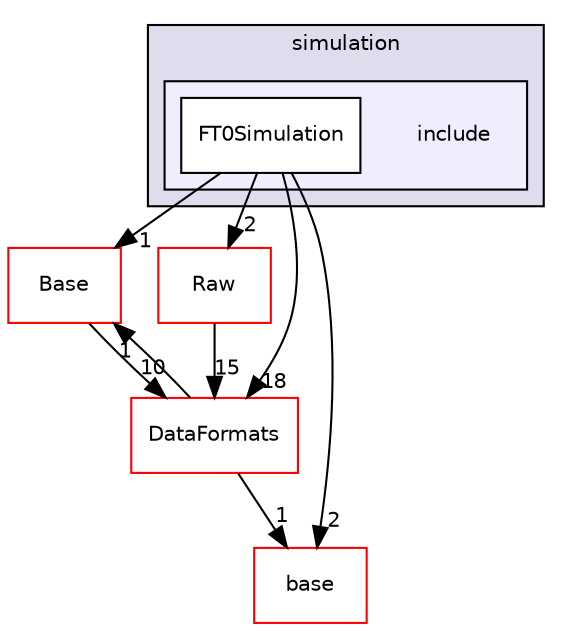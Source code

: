 digraph "/home/travis/build/AliceO2Group/AliceO2/Detectors/FIT/FT0/simulation/include" {
  bgcolor=transparent;
  compound=true
  node [ fontsize="10", fontname="Helvetica"];
  edge [ labelfontsize="10", labelfontname="Helvetica"];
  subgraph clusterdir_dde9e01e42e5df81e682067abb84b2d4 {
    graph [ bgcolor="#ddddee", pencolor="black", label="simulation" fontname="Helvetica", fontsize="10", URL="dir_dde9e01e42e5df81e682067abb84b2d4.html"]
  subgraph clusterdir_604320fddfc5f7c5f68b1318557d3be7 {
    graph [ bgcolor="#eeeeff", pencolor="black", label="" URL="dir_604320fddfc5f7c5f68b1318557d3be7.html"];
    dir_604320fddfc5f7c5f68b1318557d3be7 [shape=plaintext label="include"];
    dir_1669e2ddd97e49af2e5de2c339ef539a [shape=box label="FT0Simulation" color="black" fillcolor="white" style="filled" URL="dir_1669e2ddd97e49af2e5de2c339ef539a.html"];
  }
  }
  dir_37c90836491b695b472bf98d1be8336b [shape=box label="Base" color="red" URL="dir_37c90836491b695b472bf98d1be8336b.html"];
  dir_63da1bf9cbb165deb85abc813a5acde9 [shape=box label="base" color="red" URL="dir_63da1bf9cbb165deb85abc813a5acde9.html"];
  dir_26637d1bd82229bc9ed97f7e706be743 [shape=box label="Raw" color="red" URL="dir_26637d1bd82229bc9ed97f7e706be743.html"];
  dir_2171f7ec022c5423887b07c69b2f5b48 [shape=box label="DataFormats" color="red" URL="dir_2171f7ec022c5423887b07c69b2f5b48.html"];
  dir_1669e2ddd97e49af2e5de2c339ef539a->dir_37c90836491b695b472bf98d1be8336b [headlabel="1", labeldistance=1.5 headhref="dir_000288_000273.html"];
  dir_1669e2ddd97e49af2e5de2c339ef539a->dir_63da1bf9cbb165deb85abc813a5acde9 [headlabel="2", labeldistance=1.5 headhref="dir_000288_000328.html"];
  dir_1669e2ddd97e49af2e5de2c339ef539a->dir_26637d1bd82229bc9ed97f7e706be743 [headlabel="2", labeldistance=1.5 headhref="dir_000288_000552.html"];
  dir_1669e2ddd97e49af2e5de2c339ef539a->dir_2171f7ec022c5423887b07c69b2f5b48 [headlabel="18", labeldistance=1.5 headhref="dir_000288_000076.html"];
  dir_37c90836491b695b472bf98d1be8336b->dir_2171f7ec022c5423887b07c69b2f5b48 [headlabel="10", labeldistance=1.5 headhref="dir_000273_000076.html"];
  dir_26637d1bd82229bc9ed97f7e706be743->dir_2171f7ec022c5423887b07c69b2f5b48 [headlabel="15", labeldistance=1.5 headhref="dir_000552_000076.html"];
  dir_2171f7ec022c5423887b07c69b2f5b48->dir_37c90836491b695b472bf98d1be8336b [headlabel="1", labeldistance=1.5 headhref="dir_000076_000273.html"];
  dir_2171f7ec022c5423887b07c69b2f5b48->dir_63da1bf9cbb165deb85abc813a5acde9 [headlabel="1", labeldistance=1.5 headhref="dir_000076_000328.html"];
}
